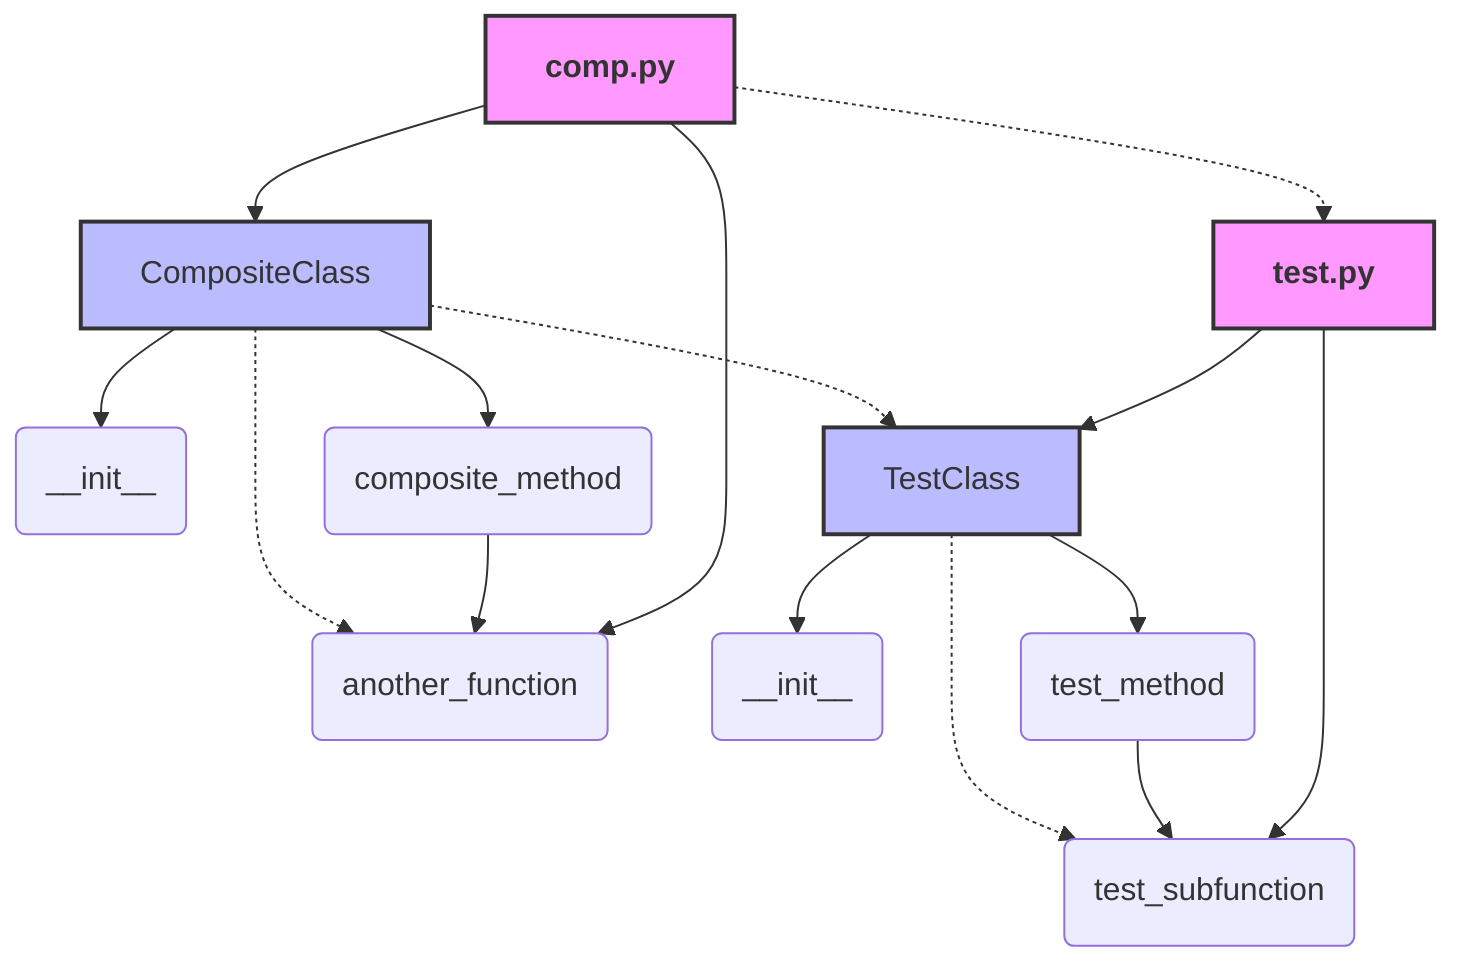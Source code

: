 graph TD
    node1["<b>comp.py</b>"]
    style node1 fill:#f9f,stroke:#333,stroke-width:2px
    node2("another_function")
    node1 --> node2
    node3["CompositeClass"]
    style node3 fill:#bbf,stroke:#333,stroke-width:2px
    node1 --> node3
    node4("__init__")
    node3 --> node4
    node5("composite_method")
    node3 --> node5
    node5 --> node2
    node6["<b>test.py</b>"]
    style node6 fill:#f9f,stroke:#333,stroke-width:2px
    node7("test_subfunction")
    node6 --> node7
    node8["TestClass"]
    style node8 fill:#bbf,stroke:#333,stroke-width:2px
    node6 --> node8
    node9("__init__")
    node8 --> node9
    node10("test_method")
    node8 --> node10
    node10 --> node7
    node1 -.-> node6
    node3 -.-> node8
    node3 -.-> node2
    node8 -.-> node7